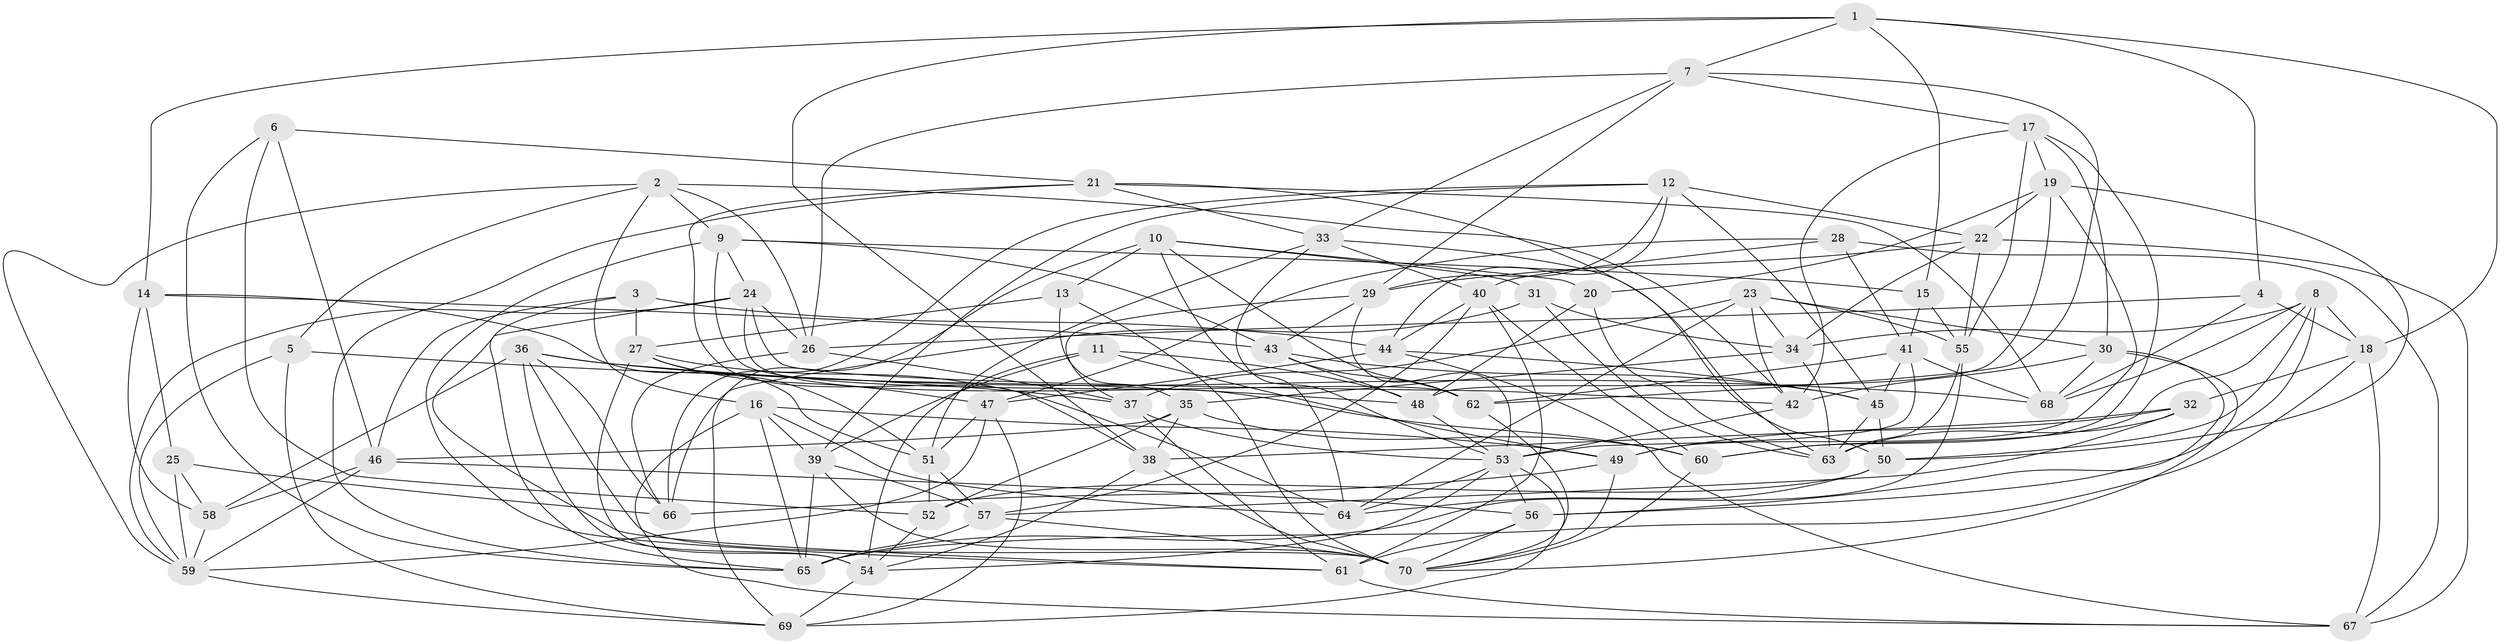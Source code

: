 // original degree distribution, {4: 1.0}
// Generated by graph-tools (version 1.1) at 2025/50/03/09/25 03:50:45]
// undirected, 70 vertices, 204 edges
graph export_dot {
graph [start="1"]
  node [color=gray90,style=filled];
  1;
  2;
  3;
  4;
  5;
  6;
  7;
  8;
  9;
  10;
  11;
  12;
  13;
  14;
  15;
  16;
  17;
  18;
  19;
  20;
  21;
  22;
  23;
  24;
  25;
  26;
  27;
  28;
  29;
  30;
  31;
  32;
  33;
  34;
  35;
  36;
  37;
  38;
  39;
  40;
  41;
  42;
  43;
  44;
  45;
  46;
  47;
  48;
  49;
  50;
  51;
  52;
  53;
  54;
  55;
  56;
  57;
  58;
  59;
  60;
  61;
  62;
  63;
  64;
  65;
  66;
  67;
  68;
  69;
  70;
  1 -- 4 [weight=1.0];
  1 -- 7 [weight=1.0];
  1 -- 14 [weight=1.0];
  1 -- 15 [weight=1.0];
  1 -- 18 [weight=1.0];
  1 -- 38 [weight=1.0];
  2 -- 5 [weight=1.0];
  2 -- 9 [weight=1.0];
  2 -- 16 [weight=1.0];
  2 -- 26 [weight=1.0];
  2 -- 42 [weight=1.0];
  2 -- 59 [weight=1.0];
  3 -- 27 [weight=1.0];
  3 -- 44 [weight=1.0];
  3 -- 46 [weight=1.0];
  3 -- 61 [weight=1.0];
  4 -- 18 [weight=1.0];
  4 -- 26 [weight=1.0];
  4 -- 68 [weight=1.0];
  5 -- 37 [weight=1.0];
  5 -- 59 [weight=1.0];
  5 -- 69 [weight=1.0];
  6 -- 21 [weight=1.0];
  6 -- 46 [weight=1.0];
  6 -- 52 [weight=1.0];
  6 -- 65 [weight=1.0];
  7 -- 17 [weight=1.0];
  7 -- 26 [weight=1.0];
  7 -- 29 [weight=1.0];
  7 -- 33 [weight=1.0];
  7 -- 62 [weight=1.0];
  8 -- 18 [weight=1.0];
  8 -- 34 [weight=1.0];
  8 -- 50 [weight=1.0];
  8 -- 56 [weight=1.0];
  8 -- 60 [weight=1.0];
  8 -- 68 [weight=1.0];
  9 -- 15 [weight=1.0];
  9 -- 24 [weight=1.0];
  9 -- 43 [weight=1.0];
  9 -- 60 [weight=1.0];
  9 -- 61 [weight=1.0];
  10 -- 13 [weight=1.0];
  10 -- 20 [weight=1.0];
  10 -- 31 [weight=1.0];
  10 -- 62 [weight=1.0];
  10 -- 64 [weight=1.0];
  10 -- 69 [weight=1.0];
  11 -- 39 [weight=1.0];
  11 -- 48 [weight=1.0];
  11 -- 49 [weight=1.0];
  11 -- 54 [weight=1.0];
  12 -- 22 [weight=1.0];
  12 -- 29 [weight=1.0];
  12 -- 39 [weight=1.0];
  12 -- 44 [weight=1.0];
  12 -- 45 [weight=1.0];
  12 -- 66 [weight=1.0];
  13 -- 27 [weight=1.0];
  13 -- 35 [weight=1.0];
  13 -- 70 [weight=1.0];
  14 -- 25 [weight=1.0];
  14 -- 43 [weight=1.0];
  14 -- 51 [weight=1.0];
  14 -- 58 [weight=2.0];
  15 -- 41 [weight=1.0];
  15 -- 55 [weight=1.0];
  16 -- 39 [weight=1.0];
  16 -- 49 [weight=1.0];
  16 -- 64 [weight=1.0];
  16 -- 65 [weight=1.0];
  16 -- 67 [weight=1.0];
  17 -- 19 [weight=1.0];
  17 -- 30 [weight=1.0];
  17 -- 42 [weight=1.0];
  17 -- 55 [weight=1.0];
  17 -- 60 [weight=1.0];
  18 -- 32 [weight=1.0];
  18 -- 65 [weight=1.0];
  18 -- 67 [weight=1.0];
  19 -- 20 [weight=1.0];
  19 -- 22 [weight=1.0];
  19 -- 48 [weight=1.0];
  19 -- 49 [weight=1.0];
  19 -- 50 [weight=1.0];
  20 -- 48 [weight=1.0];
  20 -- 63 [weight=1.0];
  21 -- 33 [weight=1.0];
  21 -- 38 [weight=1.0];
  21 -- 63 [weight=1.0];
  21 -- 65 [weight=1.0];
  21 -- 68 [weight=1.0];
  22 -- 29 [weight=1.0];
  22 -- 34 [weight=1.0];
  22 -- 55 [weight=1.0];
  22 -- 67 [weight=1.0];
  23 -- 30 [weight=1.0];
  23 -- 34 [weight=1.0];
  23 -- 37 [weight=1.0];
  23 -- 42 [weight=1.0];
  23 -- 55 [weight=1.0];
  23 -- 64 [weight=1.0];
  24 -- 26 [weight=1.0];
  24 -- 42 [weight=1.0];
  24 -- 59 [weight=1.0];
  24 -- 62 [weight=1.0];
  24 -- 65 [weight=1.0];
  25 -- 58 [weight=1.0];
  25 -- 59 [weight=1.0];
  25 -- 66 [weight=1.0];
  26 -- 37 [weight=1.0];
  26 -- 66 [weight=1.0];
  27 -- 47 [weight=1.0];
  27 -- 51 [weight=1.0];
  27 -- 54 [weight=1.0];
  27 -- 64 [weight=1.0];
  28 -- 40 [weight=1.0];
  28 -- 41 [weight=1.0];
  28 -- 47 [weight=1.0];
  28 -- 67 [weight=1.0];
  29 -- 37 [weight=1.0];
  29 -- 43 [weight=1.0];
  29 -- 53 [weight=1.0];
  30 -- 42 [weight=1.0];
  30 -- 56 [weight=1.0];
  30 -- 68 [weight=1.0];
  30 -- 70 [weight=1.0];
  31 -- 34 [weight=1.0];
  31 -- 63 [weight=1.0];
  31 -- 66 [weight=1.0];
  32 -- 38 [weight=1.0];
  32 -- 49 [weight=1.0];
  32 -- 57 [weight=1.0];
  32 -- 63 [weight=2.0];
  33 -- 40 [weight=1.0];
  33 -- 50 [weight=1.0];
  33 -- 51 [weight=1.0];
  33 -- 53 [weight=1.0];
  34 -- 35 [weight=1.0];
  34 -- 63 [weight=1.0];
  35 -- 38 [weight=1.0];
  35 -- 46 [weight=1.0];
  35 -- 52 [weight=1.0];
  35 -- 60 [weight=1.0];
  36 -- 48 [weight=1.0];
  36 -- 54 [weight=1.0];
  36 -- 58 [weight=1.0];
  36 -- 66 [weight=1.0];
  36 -- 68 [weight=1.0];
  36 -- 70 [weight=1.0];
  37 -- 53 [weight=1.0];
  37 -- 61 [weight=1.0];
  38 -- 54 [weight=1.0];
  38 -- 70 [weight=1.0];
  39 -- 57 [weight=1.0];
  39 -- 65 [weight=1.0];
  39 -- 70 [weight=1.0];
  40 -- 44 [weight=1.0];
  40 -- 57 [weight=1.0];
  40 -- 60 [weight=1.0];
  40 -- 61 [weight=1.0];
  41 -- 45 [weight=1.0];
  41 -- 53 [weight=1.0];
  41 -- 62 [weight=1.0];
  41 -- 68 [weight=1.0];
  42 -- 53 [weight=1.0];
  43 -- 45 [weight=1.0];
  43 -- 48 [weight=1.0];
  43 -- 62 [weight=1.0];
  44 -- 45 [weight=1.0];
  44 -- 47 [weight=1.0];
  44 -- 67 [weight=1.0];
  45 -- 50 [weight=1.0];
  45 -- 63 [weight=1.0];
  46 -- 56 [weight=1.0];
  46 -- 58 [weight=1.0];
  46 -- 59 [weight=1.0];
  47 -- 51 [weight=1.0];
  47 -- 59 [weight=1.0];
  47 -- 69 [weight=1.0];
  48 -- 53 [weight=1.0];
  49 -- 66 [weight=1.0];
  49 -- 70 [weight=1.0];
  50 -- 52 [weight=1.0];
  50 -- 64 [weight=1.0];
  51 -- 52 [weight=1.0];
  51 -- 57 [weight=1.0];
  52 -- 54 [weight=2.0];
  53 -- 54 [weight=1.0];
  53 -- 56 [weight=1.0];
  53 -- 64 [weight=1.0];
  53 -- 69 [weight=1.0];
  54 -- 69 [weight=1.0];
  55 -- 63 [weight=1.0];
  55 -- 65 [weight=1.0];
  56 -- 61 [weight=1.0];
  56 -- 70 [weight=1.0];
  57 -- 65 [weight=1.0];
  57 -- 70 [weight=1.0];
  58 -- 59 [weight=1.0];
  59 -- 69 [weight=1.0];
  60 -- 70 [weight=1.0];
  61 -- 67 [weight=1.0];
  62 -- 70 [weight=1.0];
}
